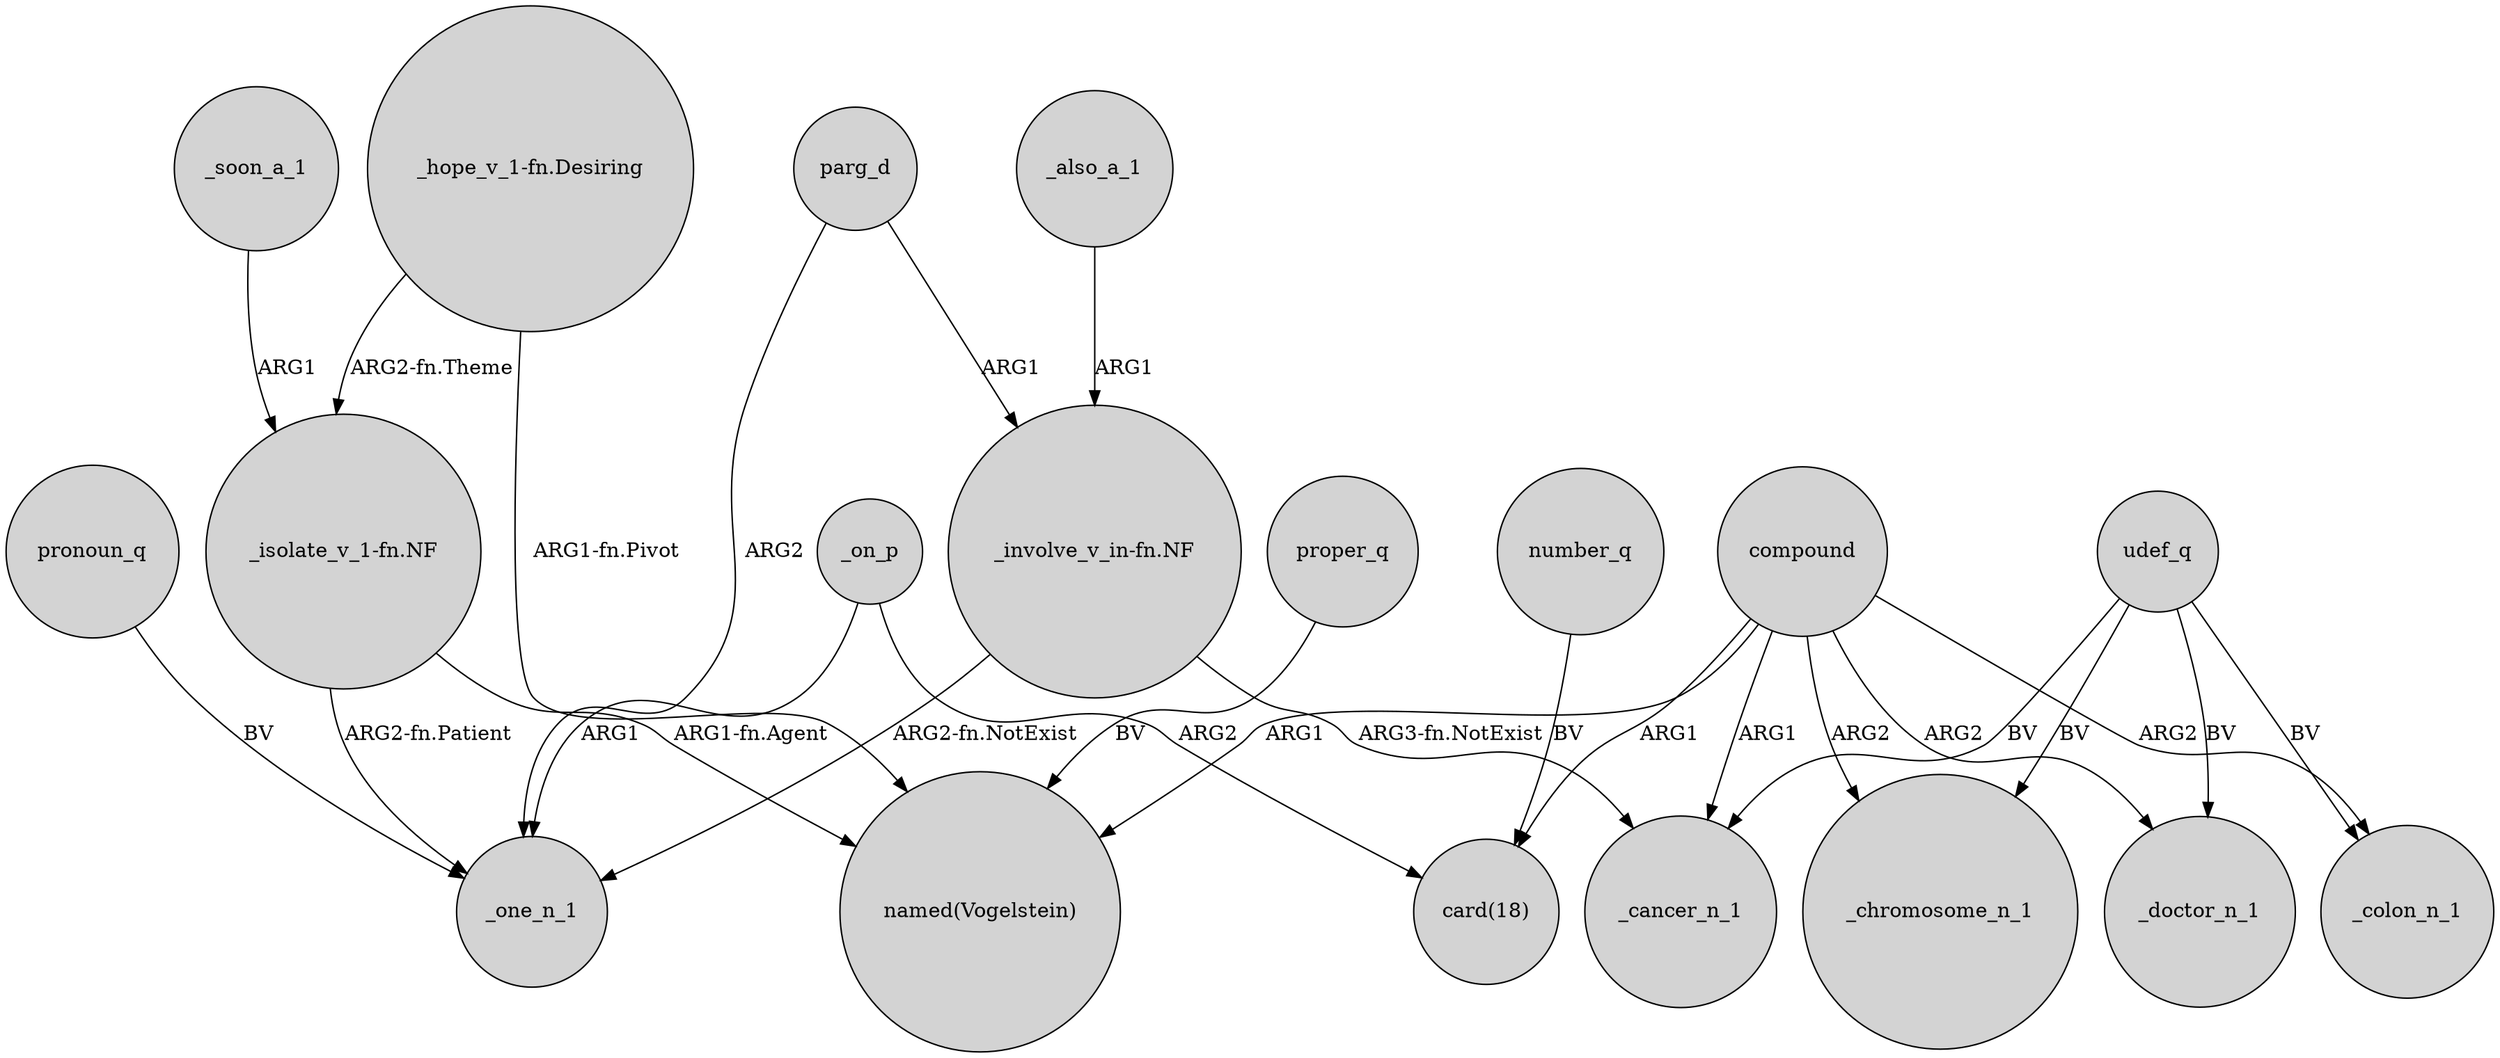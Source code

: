 digraph {
	node [shape=circle style=filled]
	_on_p -> _one_n_1 [label=ARG1]
	compound -> _doctor_n_1 [label=ARG2]
	udef_q -> _cancer_n_1 [label=BV]
	compound -> "named(Vogelstein)" [label=ARG1]
	"_isolate_v_1-fn.NF" -> "named(Vogelstein)" [label="ARG1-fn.Agent"]
	compound -> _chromosome_n_1 [label=ARG2]
	number_q -> "card(18)" [label=BV]
	"_involve_v_in-fn.NF" -> _one_n_1 [label="ARG2-fn.NotExist"]
	udef_q -> _doctor_n_1 [label=BV]
	_on_p -> "card(18)" [label=ARG2]
	udef_q -> _chromosome_n_1 [label=BV]
	compound -> _cancer_n_1 [label=ARG1]
	"_hope_v_1-fn.Desiring" -> "named(Vogelstein)" [label="ARG1-fn.Pivot"]
	parg_d -> _one_n_1 [label=ARG2]
	compound -> "card(18)" [label=ARG1]
	"_involve_v_in-fn.NF" -> _cancer_n_1 [label="ARG3-fn.NotExist"]
	pronoun_q -> _one_n_1 [label=BV]
	compound -> _colon_n_1 [label=ARG2]
	proper_q -> "named(Vogelstein)" [label=BV]
	udef_q -> _colon_n_1 [label=BV]
	"_hope_v_1-fn.Desiring" -> "_isolate_v_1-fn.NF" [label="ARG2-fn.Theme"]
	_soon_a_1 -> "_isolate_v_1-fn.NF" [label=ARG1]
	"_isolate_v_1-fn.NF" -> _one_n_1 [label="ARG2-fn.Patient"]
	_also_a_1 -> "_involve_v_in-fn.NF" [label=ARG1]
	parg_d -> "_involve_v_in-fn.NF" [label=ARG1]
}
